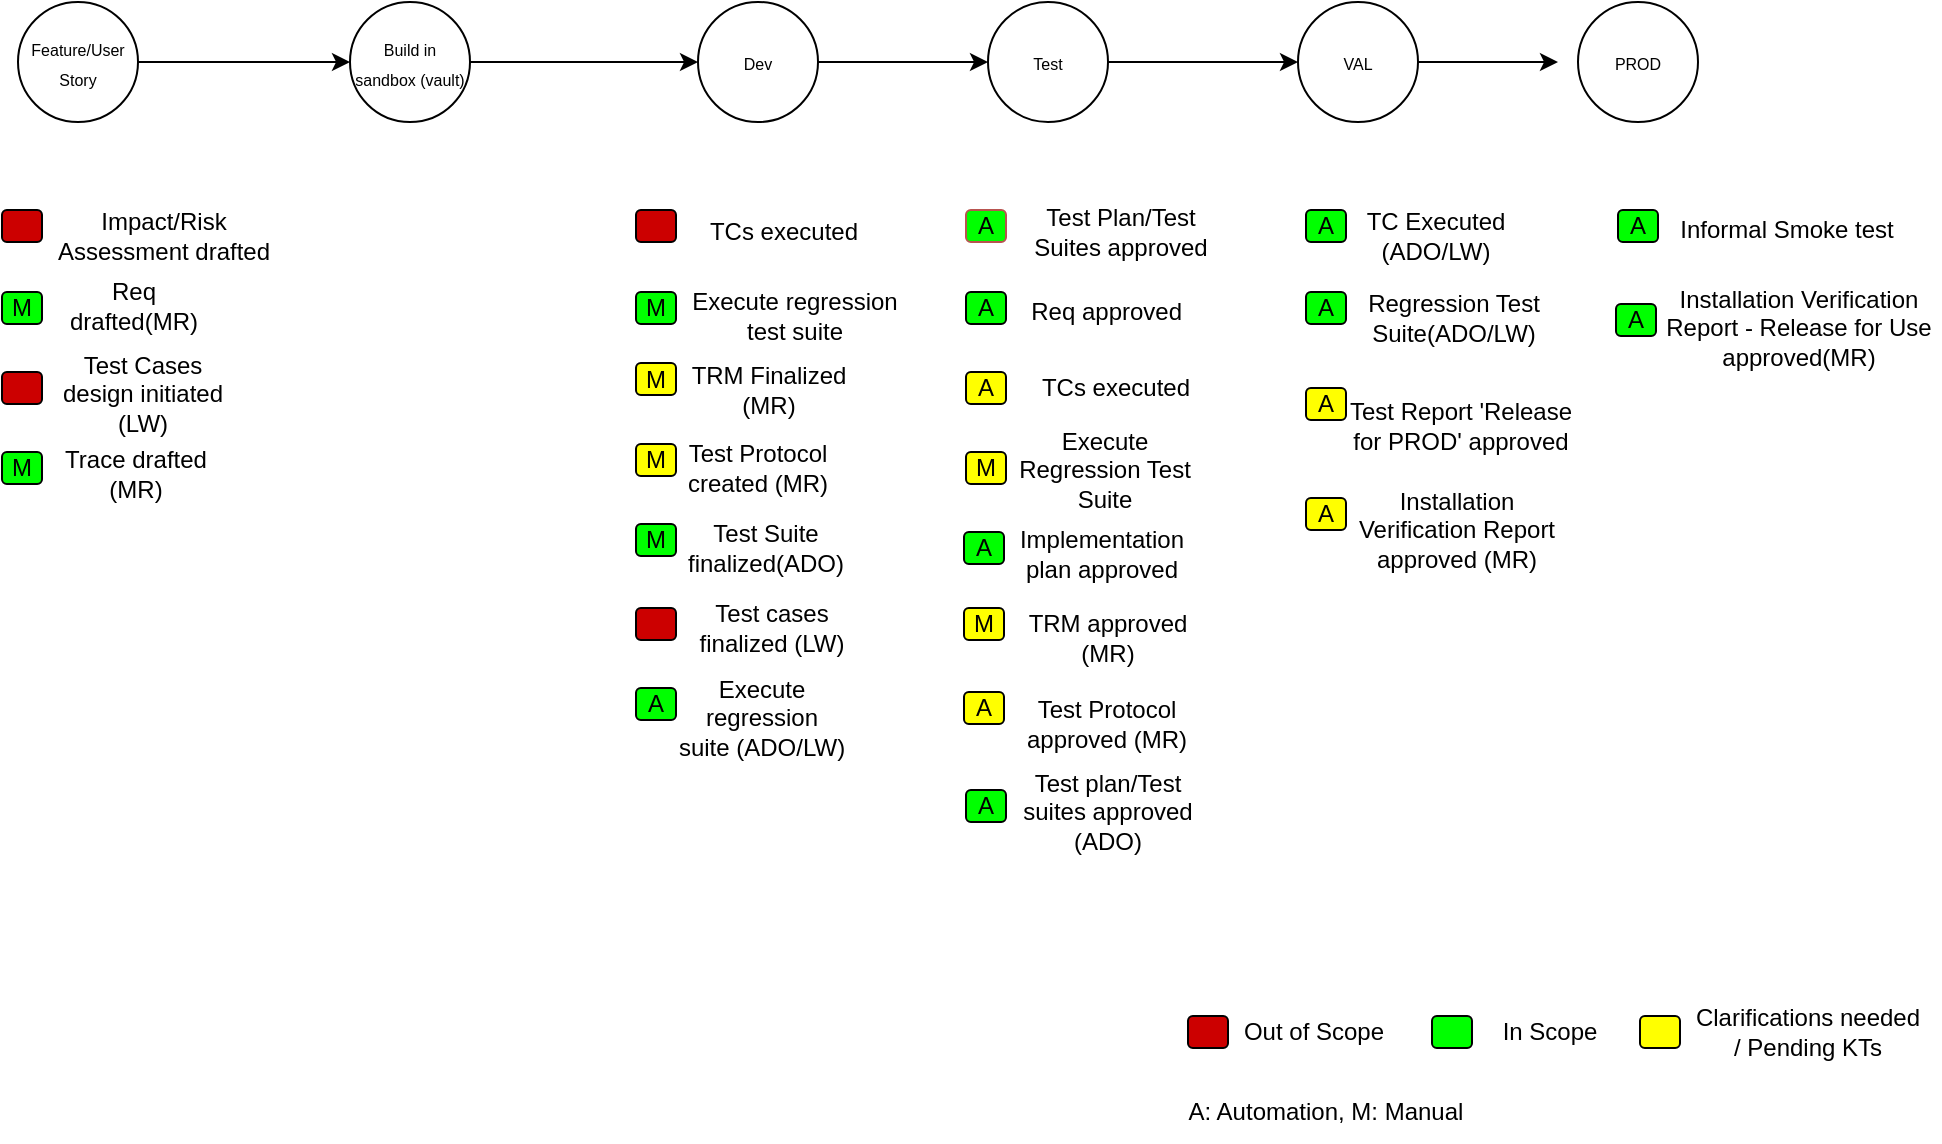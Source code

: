 <mxfile version="20.8.20" type="github">
  <diagram name="Page-1" id="ER8tIIyysnPyL9fk-AmR">
    <mxGraphModel dx="1417" dy="307" grid="1" gridSize="10" guides="1" tooltips="1" connect="1" arrows="1" fold="1" page="1" pageScale="1" pageWidth="850" pageHeight="1100" math="0" shadow="0">
      <root>
        <mxCell id="0" />
        <mxCell id="1" parent="0" />
        <mxCell id="MDNkvH54Dq_xONUf3aXB-1" style="edgeStyle=orthogonalEdgeStyle;rounded=0;orthogonalLoop=1;jettySize=auto;html=1;entryX=0;entryY=0.5;entryDx=0;entryDy=0;" edge="1" parent="1" source="MDNkvH54Dq_xONUf3aXB-2" target="MDNkvH54Dq_xONUf3aXB-6">
          <mxGeometry relative="1" as="geometry" />
        </mxCell>
        <mxCell id="MDNkvH54Dq_xONUf3aXB-2" value="" style="ellipse;whiteSpace=wrap;html=1;aspect=fixed;" vertex="1" parent="1">
          <mxGeometry x="46" y="80" width="60" height="60" as="geometry" />
        </mxCell>
        <mxCell id="MDNkvH54Dq_xONUf3aXB-3" value="&lt;font style=&quot;font-size: 8px;&quot;&gt;Build in sandbox (vault)&lt;/font&gt;" style="text;html=1;strokeColor=none;fillColor=none;align=center;verticalAlign=middle;whiteSpace=wrap;rounded=0;" vertex="1" parent="1">
          <mxGeometry x="46" y="95" width="60" height="30" as="geometry" />
        </mxCell>
        <mxCell id="MDNkvH54Dq_xONUf3aXB-4" style="edgeStyle=orthogonalEdgeStyle;rounded=0;orthogonalLoop=1;jettySize=auto;html=1;entryX=0;entryY=0.5;entryDx=0;entryDy=0;" edge="1" parent="1" source="MDNkvH54Dq_xONUf3aXB-5" target="MDNkvH54Dq_xONUf3aXB-9">
          <mxGeometry relative="1" as="geometry" />
        </mxCell>
        <mxCell id="MDNkvH54Dq_xONUf3aXB-5" value="" style="ellipse;whiteSpace=wrap;html=1;aspect=fixed;" vertex="1" parent="1">
          <mxGeometry x="220" y="80" width="60" height="60" as="geometry" />
        </mxCell>
        <mxCell id="MDNkvH54Dq_xONUf3aXB-6" value="&lt;font style=&quot;font-size: 8px;&quot;&gt;Dev&lt;/font&gt;" style="text;html=1;strokeColor=none;fillColor=none;align=center;verticalAlign=middle;whiteSpace=wrap;rounded=0;" vertex="1" parent="1">
          <mxGeometry x="220" y="95" width="60" height="30" as="geometry" />
        </mxCell>
        <mxCell id="MDNkvH54Dq_xONUf3aXB-7" style="edgeStyle=orthogonalEdgeStyle;rounded=0;orthogonalLoop=1;jettySize=auto;html=1;entryX=0;entryY=0.5;entryDx=0;entryDy=0;" edge="1" parent="1" source="MDNkvH54Dq_xONUf3aXB-8" target="MDNkvH54Dq_xONUf3aXB-12">
          <mxGeometry relative="1" as="geometry" />
        </mxCell>
        <mxCell id="MDNkvH54Dq_xONUf3aXB-8" value="" style="ellipse;whiteSpace=wrap;html=1;aspect=fixed;" vertex="1" parent="1">
          <mxGeometry x="365" y="80" width="60" height="60" as="geometry" />
        </mxCell>
        <mxCell id="MDNkvH54Dq_xONUf3aXB-9" value="&lt;font style=&quot;font-size: 8px;&quot;&gt;Test&lt;/font&gt;" style="text;html=1;strokeColor=none;fillColor=none;align=center;verticalAlign=middle;whiteSpace=wrap;rounded=0;" vertex="1" parent="1">
          <mxGeometry x="365" y="95" width="60" height="30" as="geometry" />
        </mxCell>
        <mxCell id="MDNkvH54Dq_xONUf3aXB-10" style="edgeStyle=orthogonalEdgeStyle;rounded=0;orthogonalLoop=1;jettySize=auto;html=1;" edge="1" parent="1" source="MDNkvH54Dq_xONUf3aXB-11">
          <mxGeometry relative="1" as="geometry">
            <mxPoint x="650" y="110" as="targetPoint" />
          </mxGeometry>
        </mxCell>
        <mxCell id="MDNkvH54Dq_xONUf3aXB-11" value="" style="ellipse;whiteSpace=wrap;html=1;aspect=fixed;" vertex="1" parent="1">
          <mxGeometry x="520" y="80" width="60" height="60" as="geometry" />
        </mxCell>
        <mxCell id="MDNkvH54Dq_xONUf3aXB-12" value="&lt;font style=&quot;font-size: 8px;&quot;&gt;VAL&lt;/font&gt;" style="text;html=1;strokeColor=none;fillColor=none;align=center;verticalAlign=middle;whiteSpace=wrap;rounded=0;" vertex="1" parent="1">
          <mxGeometry x="520" y="95" width="60" height="30" as="geometry" />
        </mxCell>
        <mxCell id="MDNkvH54Dq_xONUf3aXB-13" value="" style="ellipse;whiteSpace=wrap;html=1;aspect=fixed;" vertex="1" parent="1">
          <mxGeometry x="660" y="80" width="60" height="60" as="geometry" />
        </mxCell>
        <mxCell id="MDNkvH54Dq_xONUf3aXB-14" value="&lt;font style=&quot;font-size: 8px;&quot;&gt;PROD&lt;/font&gt;" style="text;html=1;strokeColor=none;fillColor=none;align=center;verticalAlign=middle;whiteSpace=wrap;rounded=0;" vertex="1" parent="1">
          <mxGeometry x="660" y="95" width="60" height="30" as="geometry" />
        </mxCell>
        <mxCell id="MDNkvH54Dq_xONUf3aXB-15" value="Informal Smoke test" style="text;html=1;strokeColor=none;fillColor=none;align=center;verticalAlign=middle;whiteSpace=wrap;rounded=0;" vertex="1" parent="1">
          <mxGeometry x="694" y="179" width="141" height="30" as="geometry" />
        </mxCell>
        <mxCell id="MDNkvH54Dq_xONUf3aXB-20" value="A: Automation, M: Manual" style="text;html=1;strokeColor=none;fillColor=none;align=center;verticalAlign=middle;whiteSpace=wrap;rounded=0;" vertex="1" parent="1">
          <mxGeometry x="433" y="620" width="202" height="30" as="geometry" />
        </mxCell>
        <mxCell id="MDNkvH54Dq_xONUf3aXB-21" value="Impact/Risk Assessment drafted" style="text;html=1;strokeColor=none;fillColor=none;align=center;verticalAlign=middle;whiteSpace=wrap;rounded=0;" vertex="1" parent="1">
          <mxGeometry x="-105" y="182" width="116" height="30" as="geometry" />
        </mxCell>
        <mxCell id="MDNkvH54Dq_xONUf3aXB-22" value="Req drafted(MR)" style="text;html=1;strokeColor=none;fillColor=none;align=center;verticalAlign=middle;whiteSpace=wrap;rounded=0;" vertex="1" parent="1">
          <mxGeometry x="-104" y="217" width="84" height="30" as="geometry" />
        </mxCell>
        <mxCell id="MDNkvH54Dq_xONUf3aXB-23" value="Test Cases design initiated (LW)" style="text;html=1;strokeColor=none;fillColor=none;align=center;verticalAlign=middle;whiteSpace=wrap;rounded=0;" vertex="1" parent="1">
          <mxGeometry x="-107" y="261" width="99" height="30" as="geometry" />
        </mxCell>
        <mxCell id="MDNkvH54Dq_xONUf3aXB-24" value="Trace drafted (MR)" style="text;html=1;strokeColor=none;fillColor=none;align=center;verticalAlign=middle;whiteSpace=wrap;rounded=0;" vertex="1" parent="1">
          <mxGeometry x="-98" y="301" width="74" height="30" as="geometry" />
        </mxCell>
        <mxCell id="MDNkvH54Dq_xONUf3aXB-25" value="" style="ellipse;whiteSpace=wrap;html=1;aspect=fixed;" vertex="1" parent="1">
          <mxGeometry x="-120" y="80" width="60" height="60" as="geometry" />
        </mxCell>
        <mxCell id="MDNkvH54Dq_xONUf3aXB-26" style="edgeStyle=orthogonalEdgeStyle;rounded=0;orthogonalLoop=1;jettySize=auto;html=1;entryX=0;entryY=0.5;entryDx=0;entryDy=0;" edge="1" parent="1" source="MDNkvH54Dq_xONUf3aXB-27" target="MDNkvH54Dq_xONUf3aXB-3">
          <mxGeometry relative="1" as="geometry" />
        </mxCell>
        <mxCell id="MDNkvH54Dq_xONUf3aXB-27" value="&lt;font style=&quot;font-size: 8px;&quot;&gt;Feature/User Story&lt;/font&gt;" style="text;html=1;strokeColor=none;fillColor=none;align=center;verticalAlign=middle;whiteSpace=wrap;rounded=0;" vertex="1" parent="1">
          <mxGeometry x="-120" y="95" width="60" height="30" as="geometry" />
        </mxCell>
        <mxCell id="MDNkvH54Dq_xONUf3aXB-28" value="TCs executed" style="text;html=1;strokeColor=none;fillColor=none;align=center;verticalAlign=middle;whiteSpace=wrap;rounded=0;" vertex="1" parent="1">
          <mxGeometry x="214" y="180" width="98" height="30" as="geometry" />
        </mxCell>
        <mxCell id="MDNkvH54Dq_xONUf3aXB-29" value="Execute regression test suite" style="text;html=1;strokeColor=none;fillColor=none;align=center;verticalAlign=middle;whiteSpace=wrap;rounded=0;" vertex="1" parent="1">
          <mxGeometry x="215" y="222" width="107" height="30" as="geometry" />
        </mxCell>
        <mxCell id="MDNkvH54Dq_xONUf3aXB-30" value="TRM Finalized (MR)" style="text;html=1;strokeColor=none;fillColor=none;align=center;verticalAlign=middle;whiteSpace=wrap;rounded=0;" vertex="1" parent="1">
          <mxGeometry x="211" y="259" width="89" height="30" as="geometry" />
        </mxCell>
        <mxCell id="MDNkvH54Dq_xONUf3aXB-31" value="Test Protocol created (MR)" style="text;html=1;strokeColor=none;fillColor=none;align=center;verticalAlign=middle;whiteSpace=wrap;rounded=0;" vertex="1" parent="1">
          <mxGeometry x="213" y="298" width="74" height="30" as="geometry" />
        </mxCell>
        <mxCell id="MDNkvH54Dq_xONUf3aXB-32" value="Test Suite finalized(ADO)" style="text;html=1;strokeColor=none;fillColor=none;align=center;verticalAlign=middle;whiteSpace=wrap;rounded=0;" vertex="1" parent="1">
          <mxGeometry x="217" y="338" width="74" height="30" as="geometry" />
        </mxCell>
        <mxCell id="MDNkvH54Dq_xONUf3aXB-33" value="Test cases finalized (LW)" style="text;html=1;strokeColor=none;fillColor=none;align=center;verticalAlign=middle;whiteSpace=wrap;rounded=0;" vertex="1" parent="1">
          <mxGeometry x="214" y="378" width="86" height="30" as="geometry" />
        </mxCell>
        <mxCell id="MDNkvH54Dq_xONUf3aXB-34" value="Execute regression suite (ADO/LW)" style="text;html=1;strokeColor=none;fillColor=none;align=center;verticalAlign=middle;whiteSpace=wrap;rounded=0;" vertex="1" parent="1">
          <mxGeometry x="209" y="423" width="86" height="30" as="geometry" />
        </mxCell>
        <mxCell id="MDNkvH54Dq_xONUf3aXB-35" value="Implementation plan approved" style="text;html=1;strokeColor=none;fillColor=none;align=center;verticalAlign=middle;whiteSpace=wrap;rounded=0;" vertex="1" parent="1">
          <mxGeometry x="379" y="341" width="86" height="30" as="geometry" />
        </mxCell>
        <mxCell id="MDNkvH54Dq_xONUf3aXB-36" value="TRM approved (MR)" style="text;html=1;strokeColor=none;fillColor=none;align=center;verticalAlign=middle;whiteSpace=wrap;rounded=0;" vertex="1" parent="1">
          <mxGeometry x="380" y="383" width="90" height="30" as="geometry" />
        </mxCell>
        <mxCell id="MDNkvH54Dq_xONUf3aXB-37" value="Test Protocol approved (MR)" style="text;html=1;strokeColor=none;fillColor=none;align=center;verticalAlign=middle;whiteSpace=wrap;rounded=0;" vertex="1" parent="1">
          <mxGeometry x="379" y="426" width="91" height="30" as="geometry" />
        </mxCell>
        <mxCell id="MDNkvH54Dq_xONUf3aXB-38" value="Test Plan/Test Suites approved" style="text;html=1;strokeColor=none;fillColor=none;align=center;verticalAlign=middle;whiteSpace=wrap;rounded=0;" vertex="1" parent="1">
          <mxGeometry x="383" y="180" width="97" height="30" as="geometry" />
        </mxCell>
        <mxCell id="MDNkvH54Dq_xONUf3aXB-39" value="Req approved&amp;nbsp;" style="text;html=1;strokeColor=none;fillColor=none;align=center;verticalAlign=middle;whiteSpace=wrap;rounded=0;" vertex="1" parent="1">
          <mxGeometry x="371" y="220" width="110" height="30" as="geometry" />
        </mxCell>
        <mxCell id="MDNkvH54Dq_xONUf3aXB-40" value="TCs executed" style="text;html=1;strokeColor=none;fillColor=none;align=center;verticalAlign=middle;whiteSpace=wrap;rounded=0;" vertex="1" parent="1">
          <mxGeometry x="378" y="258" width="102" height="30" as="geometry" />
        </mxCell>
        <mxCell id="MDNkvH54Dq_xONUf3aXB-41" value="Execute Regression Test Suite" style="text;html=1;strokeColor=none;fillColor=none;align=center;verticalAlign=middle;whiteSpace=wrap;rounded=0;" vertex="1" parent="1">
          <mxGeometry x="375" y="299" width="97" height="30" as="geometry" />
        </mxCell>
        <mxCell id="MDNkvH54Dq_xONUf3aXB-42" value="A" style="rounded=1;whiteSpace=wrap;html=1;fillColor=#00FF00;strokeColor=#b85450;" vertex="1" parent="1">
          <mxGeometry x="354" y="184" width="20" height="16" as="geometry" />
        </mxCell>
        <mxCell id="MDNkvH54Dq_xONUf3aXB-43" value="A" style="rounded=1;whiteSpace=wrap;html=1;fillColor=#00FF00;" vertex="1" parent="1">
          <mxGeometry x="354" y="225" width="20" height="16" as="geometry" />
        </mxCell>
        <mxCell id="MDNkvH54Dq_xONUf3aXB-44" value="A" style="rounded=1;whiteSpace=wrap;html=1;fillColor=#FFFF00;" vertex="1" parent="1">
          <mxGeometry x="354" y="265" width="20" height="16" as="geometry" />
        </mxCell>
        <mxCell id="MDNkvH54Dq_xONUf3aXB-45" value="M" style="rounded=1;whiteSpace=wrap;html=1;fillColor=#FFFF00;" vertex="1" parent="1">
          <mxGeometry x="354" y="305" width="20" height="16" as="geometry" />
        </mxCell>
        <mxCell id="MDNkvH54Dq_xONUf3aXB-46" value="A" style="rounded=1;whiteSpace=wrap;html=1;fillColor=#00FF00;" vertex="1" parent="1">
          <mxGeometry x="353" y="345" width="20" height="16" as="geometry" />
        </mxCell>
        <mxCell id="MDNkvH54Dq_xONUf3aXB-47" value="M" style="rounded=1;whiteSpace=wrap;html=1;fillColor=#FFFF00;" vertex="1" parent="1">
          <mxGeometry x="353" y="383" width="20" height="16" as="geometry" />
        </mxCell>
        <mxCell id="MDNkvH54Dq_xONUf3aXB-48" value="A" style="rounded=1;whiteSpace=wrap;html=1;fillColor=#FFFF00;" vertex="1" parent="1">
          <mxGeometry x="353" y="425" width="20" height="16" as="geometry" />
        </mxCell>
        <mxCell id="MDNkvH54Dq_xONUf3aXB-49" value="Test plan/Test suites approved (ADO)" style="text;html=1;strokeColor=none;fillColor=none;align=center;verticalAlign=middle;whiteSpace=wrap;rounded=0;" vertex="1" parent="1">
          <mxGeometry x="380" y="470" width="90" height="30" as="geometry" />
        </mxCell>
        <mxCell id="MDNkvH54Dq_xONUf3aXB-50" value="A" style="rounded=1;whiteSpace=wrap;html=1;fillColor=#00FF00;" vertex="1" parent="1">
          <mxGeometry x="354" y="474" width="20" height="16" as="geometry" />
        </mxCell>
        <mxCell id="MDNkvH54Dq_xONUf3aXB-51" value="" style="rounded=1;whiteSpace=wrap;html=1;fillColor=#CC0000;" vertex="1" parent="1">
          <mxGeometry x="189" y="184" width="20" height="16" as="geometry" />
        </mxCell>
        <mxCell id="MDNkvH54Dq_xONUf3aXB-52" value="M" style="rounded=1;whiteSpace=wrap;html=1;fillColor=#00FF00;" vertex="1" parent="1">
          <mxGeometry x="189" y="225" width="20" height="16" as="geometry" />
        </mxCell>
        <mxCell id="MDNkvH54Dq_xONUf3aXB-53" value="M" style="rounded=1;whiteSpace=wrap;html=1;fillColor=#FFFF00;" vertex="1" parent="1">
          <mxGeometry x="189" y="260.5" width="20" height="16" as="geometry" />
        </mxCell>
        <mxCell id="MDNkvH54Dq_xONUf3aXB-54" value="M" style="rounded=1;whiteSpace=wrap;html=1;fillColor=#FFFF00;" vertex="1" parent="1">
          <mxGeometry x="189" y="301" width="20" height="16" as="geometry" />
        </mxCell>
        <mxCell id="MDNkvH54Dq_xONUf3aXB-55" value="M" style="rounded=1;whiteSpace=wrap;html=1;fillColor=#00FF00;" vertex="1" parent="1">
          <mxGeometry x="189" y="341" width="20" height="16" as="geometry" />
        </mxCell>
        <mxCell id="MDNkvH54Dq_xONUf3aXB-56" value="" style="rounded=1;whiteSpace=wrap;html=1;fillColor=#CC0000;" vertex="1" parent="1">
          <mxGeometry x="189" y="383" width="20" height="16" as="geometry" />
        </mxCell>
        <mxCell id="MDNkvH54Dq_xONUf3aXB-57" value="A" style="rounded=1;whiteSpace=wrap;html=1;fillColor=#00FF00;" vertex="1" parent="1">
          <mxGeometry x="189" y="423" width="20" height="16" as="geometry" />
        </mxCell>
        <mxCell id="MDNkvH54Dq_xONUf3aXB-58" value="M" style="rounded=1;whiteSpace=wrap;html=1;fillColor=#00FF00;" vertex="1" parent="1">
          <mxGeometry x="-128" y="225" width="20" height="16" as="geometry" />
        </mxCell>
        <mxCell id="MDNkvH54Dq_xONUf3aXB-59" value="" style="rounded=1;whiteSpace=wrap;html=1;fillColor=#CC0000;" vertex="1" parent="1">
          <mxGeometry x="-128" y="265" width="20" height="16" as="geometry" />
        </mxCell>
        <mxCell id="MDNkvH54Dq_xONUf3aXB-60" value="M" style="rounded=1;whiteSpace=wrap;html=1;fillColor=#00FF00;" vertex="1" parent="1">
          <mxGeometry x="-128" y="305" width="20" height="16" as="geometry" />
        </mxCell>
        <mxCell id="MDNkvH54Dq_xONUf3aXB-61" value="A" style="rounded=1;whiteSpace=wrap;html=1;fillColor=#FFFF00;" vertex="1" parent="1">
          <mxGeometry x="524" y="328" width="20" height="16" as="geometry" />
        </mxCell>
        <mxCell id="MDNkvH54Dq_xONUf3aXB-62" value="Installation Verification Report approved (MR)" style="text;html=1;strokeColor=none;fillColor=none;align=center;verticalAlign=middle;whiteSpace=wrap;rounded=0;" vertex="1" parent="1">
          <mxGeometry x="545" y="329" width="109" height="30" as="geometry" />
        </mxCell>
        <mxCell id="MDNkvH54Dq_xONUf3aXB-63" value="TC Executed (ADO/LW)" style="text;html=1;strokeColor=none;fillColor=none;align=center;verticalAlign=middle;whiteSpace=wrap;rounded=0;" vertex="1" parent="1">
          <mxGeometry x="552" y="182" width="74" height="30" as="geometry" />
        </mxCell>
        <mxCell id="MDNkvH54Dq_xONUf3aXB-64" value="Regression Test Suite(ADO/LW)" style="text;html=1;strokeColor=none;fillColor=none;align=center;verticalAlign=middle;whiteSpace=wrap;rounded=0;" vertex="1" parent="1">
          <mxGeometry x="553" y="223" width="90" height="30" as="geometry" />
        </mxCell>
        <mxCell id="MDNkvH54Dq_xONUf3aXB-65" value="Test Report &#39;Release for PROD&#39; approved" style="text;html=1;strokeColor=none;fillColor=none;align=center;verticalAlign=middle;whiteSpace=wrap;rounded=0;" vertex="1" parent="1">
          <mxGeometry x="545" y="278" width="113" height="27" as="geometry" />
        </mxCell>
        <mxCell id="MDNkvH54Dq_xONUf3aXB-66" style="edgeStyle=orthogonalEdgeStyle;rounded=0;orthogonalLoop=1;jettySize=auto;html=1;exitX=0.5;exitY=1;exitDx=0;exitDy=0;" edge="1" parent="1" source="MDNkvH54Dq_xONUf3aXB-62" target="MDNkvH54Dq_xONUf3aXB-62">
          <mxGeometry relative="1" as="geometry" />
        </mxCell>
        <mxCell id="MDNkvH54Dq_xONUf3aXB-67" value="A" style="rounded=1;whiteSpace=wrap;html=1;fillColor=#FFFF00;" vertex="1" parent="1">
          <mxGeometry x="524" y="273" width="20" height="16" as="geometry" />
        </mxCell>
        <mxCell id="MDNkvH54Dq_xONUf3aXB-68" value="A" style="rounded=1;whiteSpace=wrap;html=1;fillColor=#00FF00;" vertex="1" parent="1">
          <mxGeometry x="524" y="225" width="20" height="16" as="geometry" />
        </mxCell>
        <mxCell id="MDNkvH54Dq_xONUf3aXB-69" value="A" style="rounded=1;whiteSpace=wrap;html=1;fillColor=#00FF00;" vertex="1" parent="1">
          <mxGeometry x="524" y="184" width="20" height="16" as="geometry" />
        </mxCell>
        <mxCell id="MDNkvH54Dq_xONUf3aXB-70" value="A" style="rounded=1;whiteSpace=wrap;html=1;fillColor=#00FF00;" vertex="1" parent="1">
          <mxGeometry x="680" y="184" width="20" height="16" as="geometry" />
        </mxCell>
        <mxCell id="MDNkvH54Dq_xONUf3aXB-71" value="" style="rounded=1;whiteSpace=wrap;html=1;fillColor=#CC0000;" vertex="1" parent="1">
          <mxGeometry x="-128" y="184" width="20" height="16" as="geometry" />
        </mxCell>
        <mxCell id="MDNkvH54Dq_xONUf3aXB-80" value="Installation Verification Report - Release for Use approved(MR)" style="text;html=1;strokeColor=none;fillColor=none;align=center;verticalAlign=middle;whiteSpace=wrap;rounded=0;" vertex="1" parent="1">
          <mxGeometry x="700" y="228" width="141" height="30" as="geometry" />
        </mxCell>
        <mxCell id="MDNkvH54Dq_xONUf3aXB-81" value="A" style="rounded=1;whiteSpace=wrap;html=1;fillColor=#00FF00;" vertex="1" parent="1">
          <mxGeometry x="679" y="231" width="20" height="16" as="geometry" />
        </mxCell>
        <mxCell id="MDNkvH54Dq_xONUf3aXB-89" value="" style="group" vertex="1" connectable="0" parent="1">
          <mxGeometry x="465" y="580" width="370" height="30" as="geometry" />
        </mxCell>
        <mxCell id="MDNkvH54Dq_xONUf3aXB-18" value="Clarifications needed / Pending KTs" style="text;html=1;strokeColor=none;fillColor=none;align=center;verticalAlign=middle;whiteSpace=wrap;rounded=0;" vertex="1" parent="MDNkvH54Dq_xONUf3aXB-89">
          <mxGeometry x="250" width="120" height="30" as="geometry" />
        </mxCell>
        <mxCell id="MDNkvH54Dq_xONUf3aXB-84" value="" style="rounded=1;whiteSpace=wrap;html=1;fillColor=#CC0000;" vertex="1" parent="MDNkvH54Dq_xONUf3aXB-89">
          <mxGeometry y="7" width="20" height="16" as="geometry" />
        </mxCell>
        <mxCell id="MDNkvH54Dq_xONUf3aXB-85" value="Out of Scope" style="text;html=1;strokeColor=none;fillColor=none;align=center;verticalAlign=middle;whiteSpace=wrap;rounded=0;" vertex="1" parent="MDNkvH54Dq_xONUf3aXB-89">
          <mxGeometry x="23" width="80" height="30" as="geometry" />
        </mxCell>
        <mxCell id="MDNkvH54Dq_xONUf3aXB-86" value="In Scope" style="text;html=1;strokeColor=none;fillColor=none;align=center;verticalAlign=middle;whiteSpace=wrap;rounded=0;" vertex="1" parent="MDNkvH54Dq_xONUf3aXB-89">
          <mxGeometry x="142" width="78" height="30" as="geometry" />
        </mxCell>
        <mxCell id="MDNkvH54Dq_xONUf3aXB-87" value="" style="rounded=1;whiteSpace=wrap;html=1;fillColor=#00FF00;" vertex="1" parent="MDNkvH54Dq_xONUf3aXB-89">
          <mxGeometry x="122" y="7" width="20" height="16" as="geometry" />
        </mxCell>
        <mxCell id="MDNkvH54Dq_xONUf3aXB-88" value="" style="rounded=1;whiteSpace=wrap;html=1;fillColor=#FFFF00;" vertex="1" parent="MDNkvH54Dq_xONUf3aXB-89">
          <mxGeometry x="226" y="7" width="20" height="16" as="geometry" />
        </mxCell>
      </root>
    </mxGraphModel>
  </diagram>
</mxfile>
